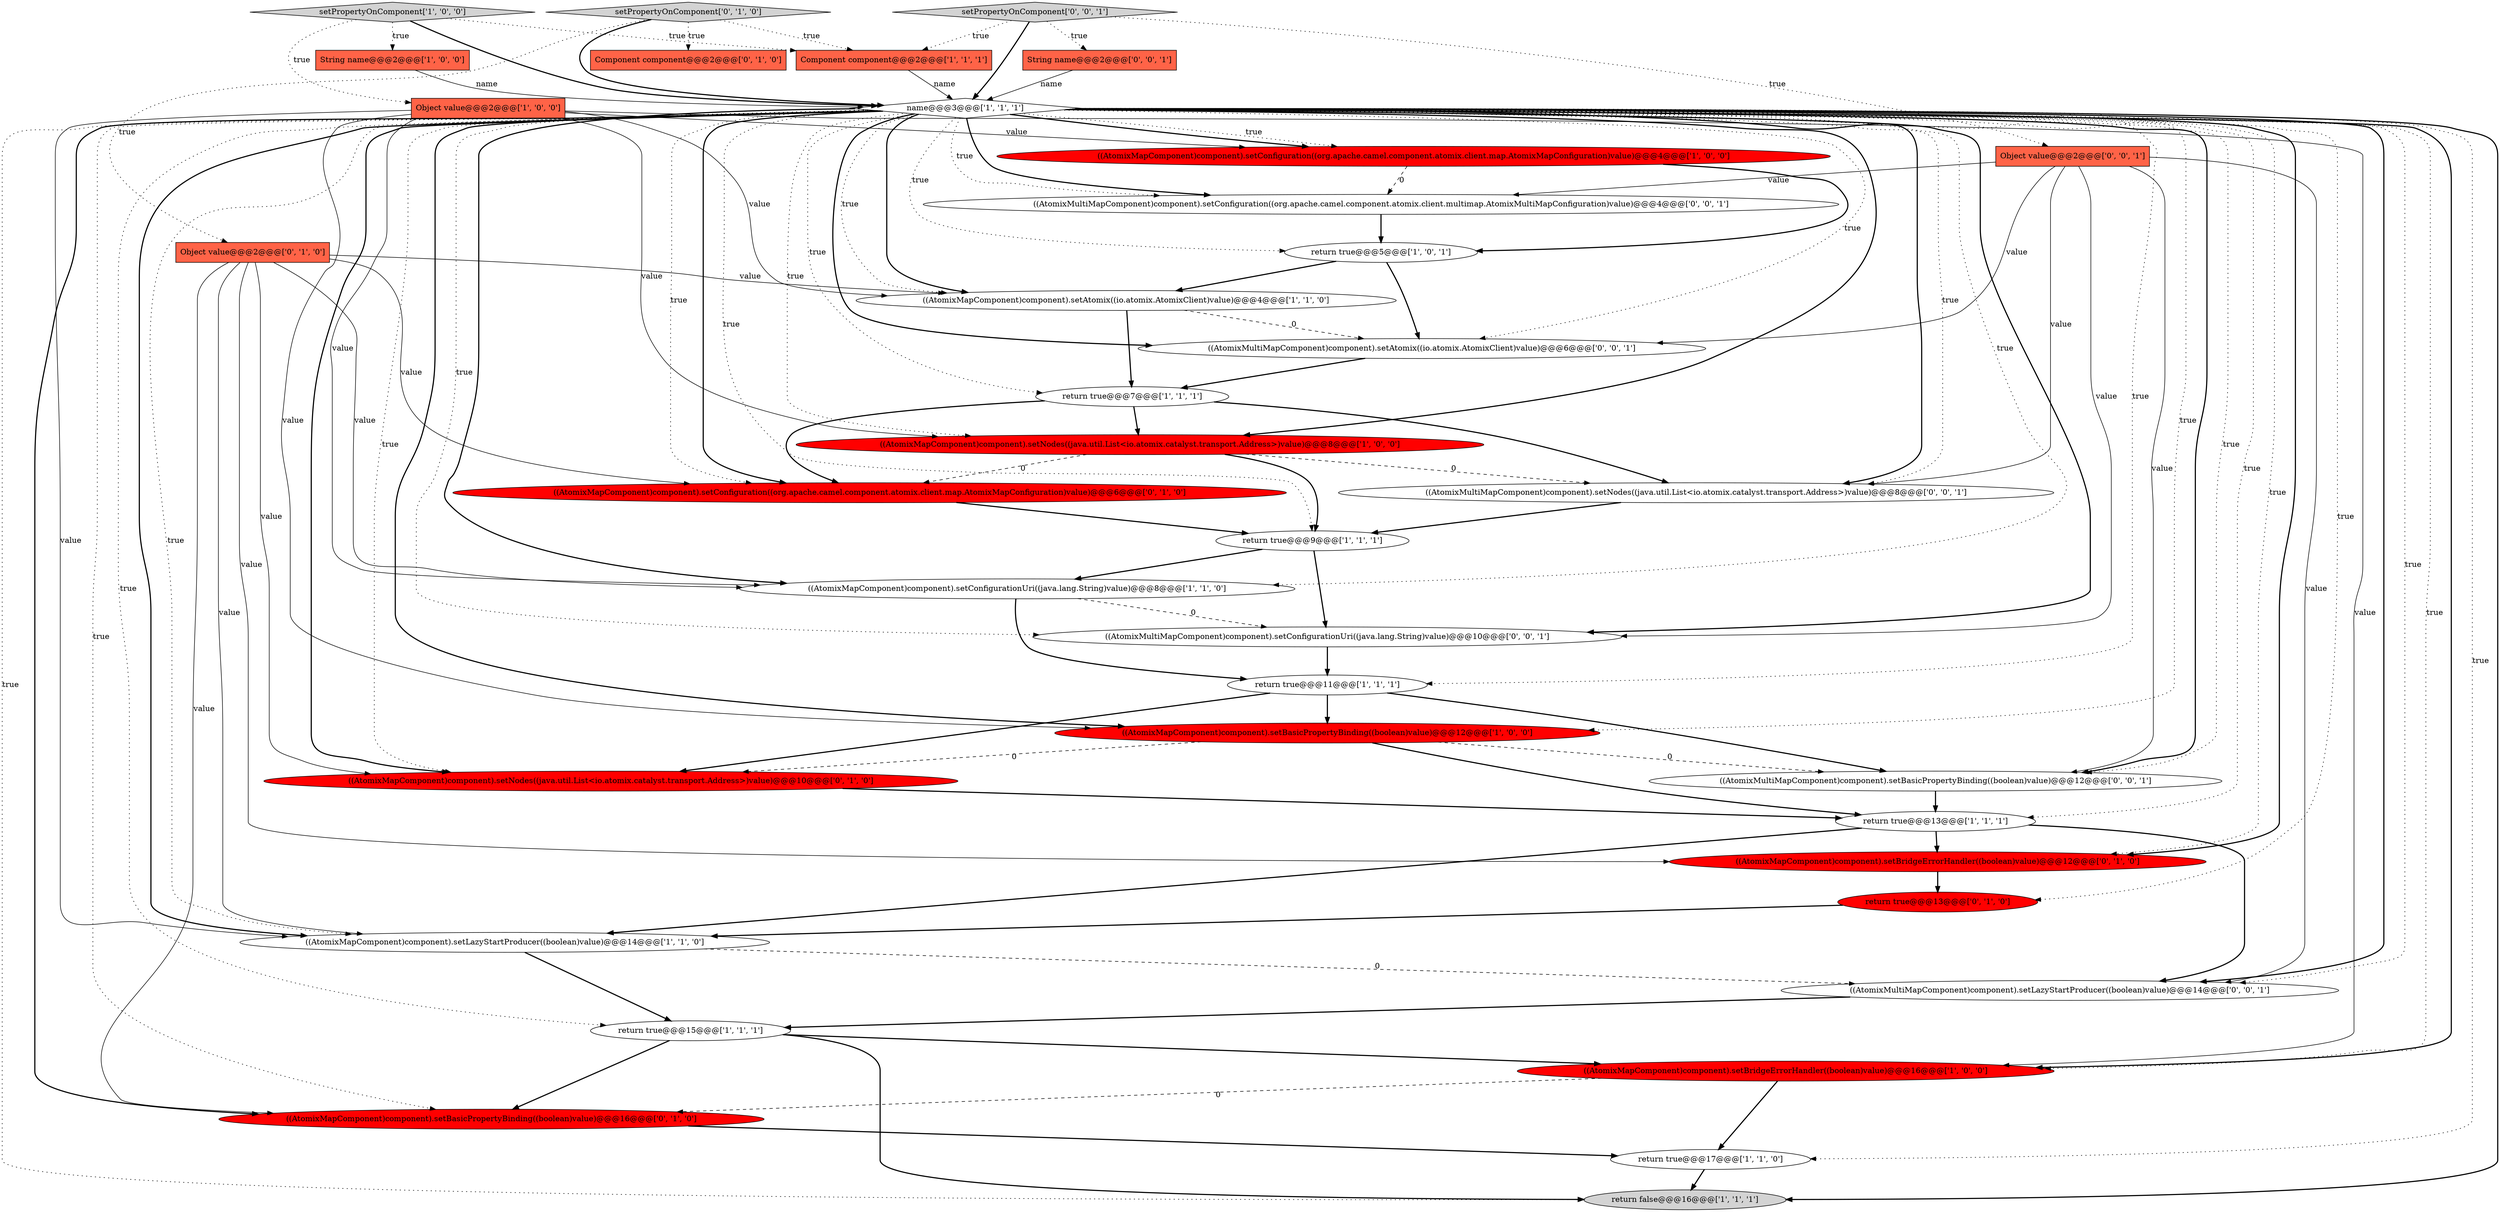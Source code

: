 digraph {
34 [style = filled, label = "((AtomixMultiMapComponent)component).setLazyStartProducer((boolean)value)@@@14@@@['0', '0', '1']", fillcolor = white, shape = ellipse image = "AAA0AAABBB3BBB"];
25 [style = filled, label = "Object value@@@2@@@['0', '1', '0']", fillcolor = tomato, shape = box image = "AAA0AAABBB2BBB"];
1 [style = filled, label = "return true@@@11@@@['1', '1', '1']", fillcolor = white, shape = ellipse image = "AAA0AAABBB1BBB"];
9 [style = filled, label = "setPropertyOnComponent['1', '0', '0']", fillcolor = lightgray, shape = diamond image = "AAA0AAABBB1BBB"];
17 [style = filled, label = "((AtomixMapComponent)component).setConfigurationUri((java.lang.String)value)@@@8@@@['1', '1', '0']", fillcolor = white, shape = ellipse image = "AAA0AAABBB1BBB"];
30 [style = filled, label = "((AtomixMultiMapComponent)component).setConfiguration((org.apache.camel.component.atomix.client.multimap.AtomixMultiMapConfiguration)value)@@@4@@@['0', '0', '1']", fillcolor = white, shape = ellipse image = "AAA0AAABBB3BBB"];
2 [style = filled, label = "String name@@@2@@@['1', '0', '0']", fillcolor = tomato, shape = box image = "AAA0AAABBB1BBB"];
24 [style = filled, label = "Component component@@@2@@@['0', '1', '0']", fillcolor = tomato, shape = box image = "AAA0AAABBB2BBB"];
27 [style = filled, label = "((AtomixMapComponent)component).setBridgeErrorHandler((boolean)value)@@@12@@@['0', '1', '0']", fillcolor = red, shape = ellipse image = "AAA1AAABBB2BBB"];
4 [style = filled, label = "((AtomixMapComponent)component).setBridgeErrorHandler((boolean)value)@@@16@@@['1', '0', '0']", fillcolor = red, shape = ellipse image = "AAA1AAABBB1BBB"];
7 [style = filled, label = "return true@@@7@@@['1', '1', '1']", fillcolor = white, shape = ellipse image = "AAA0AAABBB1BBB"];
16 [style = filled, label = "return true@@@5@@@['1', '0', '1']", fillcolor = white, shape = ellipse image = "AAA0AAABBB1BBB"];
3 [style = filled, label = "((AtomixMapComponent)component).setBasicPropertyBinding((boolean)value)@@@12@@@['1', '0', '0']", fillcolor = red, shape = ellipse image = "AAA1AAABBB1BBB"];
6 [style = filled, label = "((AtomixMapComponent)component).setLazyStartProducer((boolean)value)@@@14@@@['1', '1', '0']", fillcolor = white, shape = ellipse image = "AAA0AAABBB1BBB"];
13 [style = filled, label = "((AtomixMapComponent)component).setAtomix((io.atomix.AtomixClient)value)@@@4@@@['1', '1', '0']", fillcolor = white, shape = ellipse image = "AAA0AAABBB1BBB"];
21 [style = filled, label = "((AtomixMapComponent)component).setConfiguration((org.apache.camel.component.atomix.client.map.AtomixMapConfiguration)value)@@@6@@@['0', '1', '0']", fillcolor = red, shape = ellipse image = "AAA1AAABBB2BBB"];
36 [style = filled, label = "((AtomixMultiMapComponent)component).setBasicPropertyBinding((boolean)value)@@@12@@@['0', '0', '1']", fillcolor = white, shape = ellipse image = "AAA0AAABBB3BBB"];
11 [style = filled, label = "((AtomixMapComponent)component).setNodes((java.util.List<io.atomix.catalyst.transport.Address>)value)@@@8@@@['1', '0', '0']", fillcolor = red, shape = ellipse image = "AAA1AAABBB1BBB"];
14 [style = filled, label = "return true@@@13@@@['1', '1', '1']", fillcolor = white, shape = ellipse image = "AAA0AAABBB1BBB"];
26 [style = filled, label = "((AtomixMapComponent)component).setBasicPropertyBinding((boolean)value)@@@16@@@['0', '1', '0']", fillcolor = red, shape = ellipse image = "AAA1AAABBB2BBB"];
23 [style = filled, label = "setPropertyOnComponent['0', '1', '0']", fillcolor = lightgray, shape = diamond image = "AAA0AAABBB2BBB"];
32 [style = filled, label = "String name@@@2@@@['0', '0', '1']", fillcolor = tomato, shape = box image = "AAA0AAABBB3BBB"];
28 [style = filled, label = "((AtomixMultiMapComponent)component).setNodes((java.util.List<io.atomix.catalyst.transport.Address>)value)@@@8@@@['0', '0', '1']", fillcolor = white, shape = ellipse image = "AAA0AAABBB3BBB"];
15 [style = filled, label = "return true@@@15@@@['1', '1', '1']", fillcolor = white, shape = ellipse image = "AAA0AAABBB1BBB"];
35 [style = filled, label = "((AtomixMultiMapComponent)component).setAtomix((io.atomix.AtomixClient)value)@@@6@@@['0', '0', '1']", fillcolor = white, shape = ellipse image = "AAA0AAABBB3BBB"];
18 [style = filled, label = "return true@@@17@@@['1', '1', '0']", fillcolor = white, shape = ellipse image = "AAA0AAABBB1BBB"];
0 [style = filled, label = "((AtomixMapComponent)component).setConfiguration((org.apache.camel.component.atomix.client.map.AtomixMapConfiguration)value)@@@4@@@['1', '0', '0']", fillcolor = red, shape = ellipse image = "AAA1AAABBB1BBB"];
22 [style = filled, label = "return true@@@13@@@['0', '1', '0']", fillcolor = red, shape = ellipse image = "AAA1AAABBB2BBB"];
10 [style = filled, label = "Component component@@@2@@@['1', '1', '1']", fillcolor = tomato, shape = box image = "AAA0AAABBB1BBB"];
8 [style = filled, label = "Object value@@@2@@@['1', '0', '0']", fillcolor = tomato, shape = box image = "AAA0AAABBB1BBB"];
29 [style = filled, label = "((AtomixMultiMapComponent)component).setConfigurationUri((java.lang.String)value)@@@10@@@['0', '0', '1']", fillcolor = white, shape = ellipse image = "AAA0AAABBB3BBB"];
20 [style = filled, label = "((AtomixMapComponent)component).setNodes((java.util.List<io.atomix.catalyst.transport.Address>)value)@@@10@@@['0', '1', '0']", fillcolor = red, shape = ellipse image = "AAA1AAABBB2BBB"];
5 [style = filled, label = "name@@@3@@@['1', '1', '1']", fillcolor = white, shape = diamond image = "AAA0AAABBB1BBB"];
12 [style = filled, label = "return false@@@16@@@['1', '1', '1']", fillcolor = lightgray, shape = ellipse image = "AAA0AAABBB1BBB"];
31 [style = filled, label = "setPropertyOnComponent['0', '0', '1']", fillcolor = lightgray, shape = diamond image = "AAA0AAABBB3BBB"];
19 [style = filled, label = "return true@@@9@@@['1', '1', '1']", fillcolor = white, shape = ellipse image = "AAA0AAABBB1BBB"];
33 [style = filled, label = "Object value@@@2@@@['0', '0', '1']", fillcolor = tomato, shape = box image = "AAA0AAABBB3BBB"];
5->3 [style = bold, label=""];
5->18 [style = dotted, label="true"];
5->20 [style = bold, label=""];
5->19 [style = dotted, label="true"];
5->1 [style = dotted, label="true"];
34->15 [style = bold, label=""];
1->20 [style = bold, label=""];
6->34 [style = dashed, label="0"];
5->12 [style = dotted, label="true"];
5->28 [style = bold, label=""];
10->5 [style = solid, label="name"];
5->34 [style = bold, label=""];
5->13 [style = dotted, label="true"];
5->11 [style = dotted, label="true"];
25->6 [style = solid, label="value"];
5->0 [style = bold, label=""];
5->22 [style = dotted, label="true"];
0->30 [style = dashed, label="0"];
9->5 [style = bold, label=""];
25->21 [style = solid, label="value"];
5->30 [style = bold, label=""];
5->29 [style = dotted, label="true"];
29->1 [style = bold, label=""];
8->4 [style = solid, label="value"];
5->36 [style = bold, label=""];
35->7 [style = bold, label=""];
11->21 [style = dashed, label="0"];
5->29 [style = bold, label=""];
7->11 [style = bold, label=""];
21->19 [style = bold, label=""];
8->3 [style = solid, label="value"];
32->5 [style = solid, label="name"];
3->36 [style = dashed, label="0"];
31->5 [style = bold, label=""];
18->12 [style = bold, label=""];
5->6 [style = dotted, label="true"];
4->18 [style = bold, label=""];
20->14 [style = bold, label=""];
4->26 [style = dashed, label="0"];
33->35 [style = solid, label="value"];
5->3 [style = dotted, label="true"];
5->17 [style = bold, label=""];
31->10 [style = dotted, label="true"];
31->33 [style = dotted, label="true"];
27->22 [style = bold, label=""];
36->14 [style = bold, label=""];
5->4 [style = dotted, label="true"];
9->8 [style = dotted, label="true"];
5->36 [style = dotted, label="true"];
5->21 [style = bold, label=""];
5->34 [style = dotted, label="true"];
5->6 [style = bold, label=""];
33->36 [style = solid, label="value"];
5->7 [style = dotted, label="true"];
25->20 [style = solid, label="value"];
28->19 [style = bold, label=""];
5->26 [style = dotted, label="true"];
25->27 [style = solid, label="value"];
8->11 [style = solid, label="value"];
5->30 [style = dotted, label="true"];
5->11 [style = bold, label=""];
15->12 [style = bold, label=""];
9->10 [style = dotted, label="true"];
23->24 [style = dotted, label="true"];
14->6 [style = bold, label=""];
22->6 [style = bold, label=""];
0->16 [style = bold, label=""];
16->13 [style = bold, label=""];
23->5 [style = bold, label=""];
17->1 [style = bold, label=""];
13->35 [style = dashed, label="0"];
19->29 [style = bold, label=""];
1->3 [style = bold, label=""];
5->26 [style = bold, label=""];
5->0 [style = dotted, label="true"];
19->17 [style = bold, label=""];
5->15 [style = dotted, label="true"];
6->15 [style = bold, label=""];
33->29 [style = solid, label="value"];
25->17 [style = solid, label="value"];
8->13 [style = solid, label="value"];
5->35 [style = dotted, label="true"];
23->10 [style = dotted, label="true"];
7->28 [style = bold, label=""];
25->26 [style = solid, label="value"];
33->34 [style = solid, label="value"];
5->13 [style = bold, label=""];
5->4 [style = bold, label=""];
5->16 [style = dotted, label="true"];
5->27 [style = dotted, label="true"];
5->21 [style = dotted, label="true"];
14->27 [style = bold, label=""];
5->28 [style = dotted, label="true"];
23->25 [style = dotted, label="true"];
5->35 [style = bold, label=""];
33->28 [style = solid, label="value"];
5->17 [style = dotted, label="true"];
5->14 [style = dotted, label="true"];
2->5 [style = solid, label="name"];
8->0 [style = solid, label="value"];
3->14 [style = bold, label=""];
14->34 [style = bold, label=""];
11->19 [style = bold, label=""];
17->29 [style = dashed, label="0"];
1->36 [style = bold, label=""];
31->32 [style = dotted, label="true"];
15->26 [style = bold, label=""];
11->28 [style = dashed, label="0"];
5->12 [style = bold, label=""];
8->6 [style = solid, label="value"];
13->7 [style = bold, label=""];
9->2 [style = dotted, label="true"];
25->13 [style = solid, label="value"];
3->20 [style = dashed, label="0"];
15->4 [style = bold, label=""];
33->30 [style = solid, label="value"];
8->17 [style = solid, label="value"];
7->21 [style = bold, label=""];
5->20 [style = dotted, label="true"];
5->27 [style = bold, label=""];
16->35 [style = bold, label=""];
30->16 [style = bold, label=""];
26->18 [style = bold, label=""];
}
